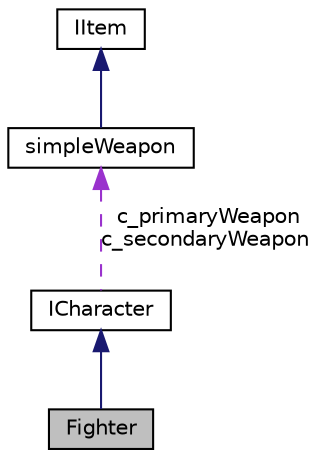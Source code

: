 digraph "Fighter"
{
 // LATEX_PDF_SIZE
  edge [fontname="Helvetica",fontsize="10",labelfontname="Helvetica",labelfontsize="10"];
  node [fontname="Helvetica",fontsize="10",shape=record];
  Node1 [label="Fighter",height=0.2,width=0.4,color="black", fillcolor="grey75", style="filled", fontcolor="black",tooltip=" "];
  Node2 -> Node1 [dir="back",color="midnightblue",fontsize="10",style="solid",fontname="Helvetica"];
  Node2 [label="ICharacter",height=0.2,width=0.4,color="black", fillcolor="white", style="filled",URL="$classICharacter.html",tooltip=" "];
  Node3 -> Node2 [dir="back",color="darkorchid3",fontsize="10",style="dashed",label=" c_primaryWeapon\nc_secondaryWeapon" ,fontname="Helvetica"];
  Node3 [label="simpleWeapon",height=0.2,width=0.4,color="black", fillcolor="white", style="filled",URL="$classsimpleWeapon.html",tooltip=" "];
  Node4 -> Node3 [dir="back",color="midnightblue",fontsize="10",style="solid",fontname="Helvetica"];
  Node4 [label="IItem",height=0.2,width=0.4,color="black", fillcolor="white", style="filled",URL="$classIItem.html",tooltip=" "];
}
